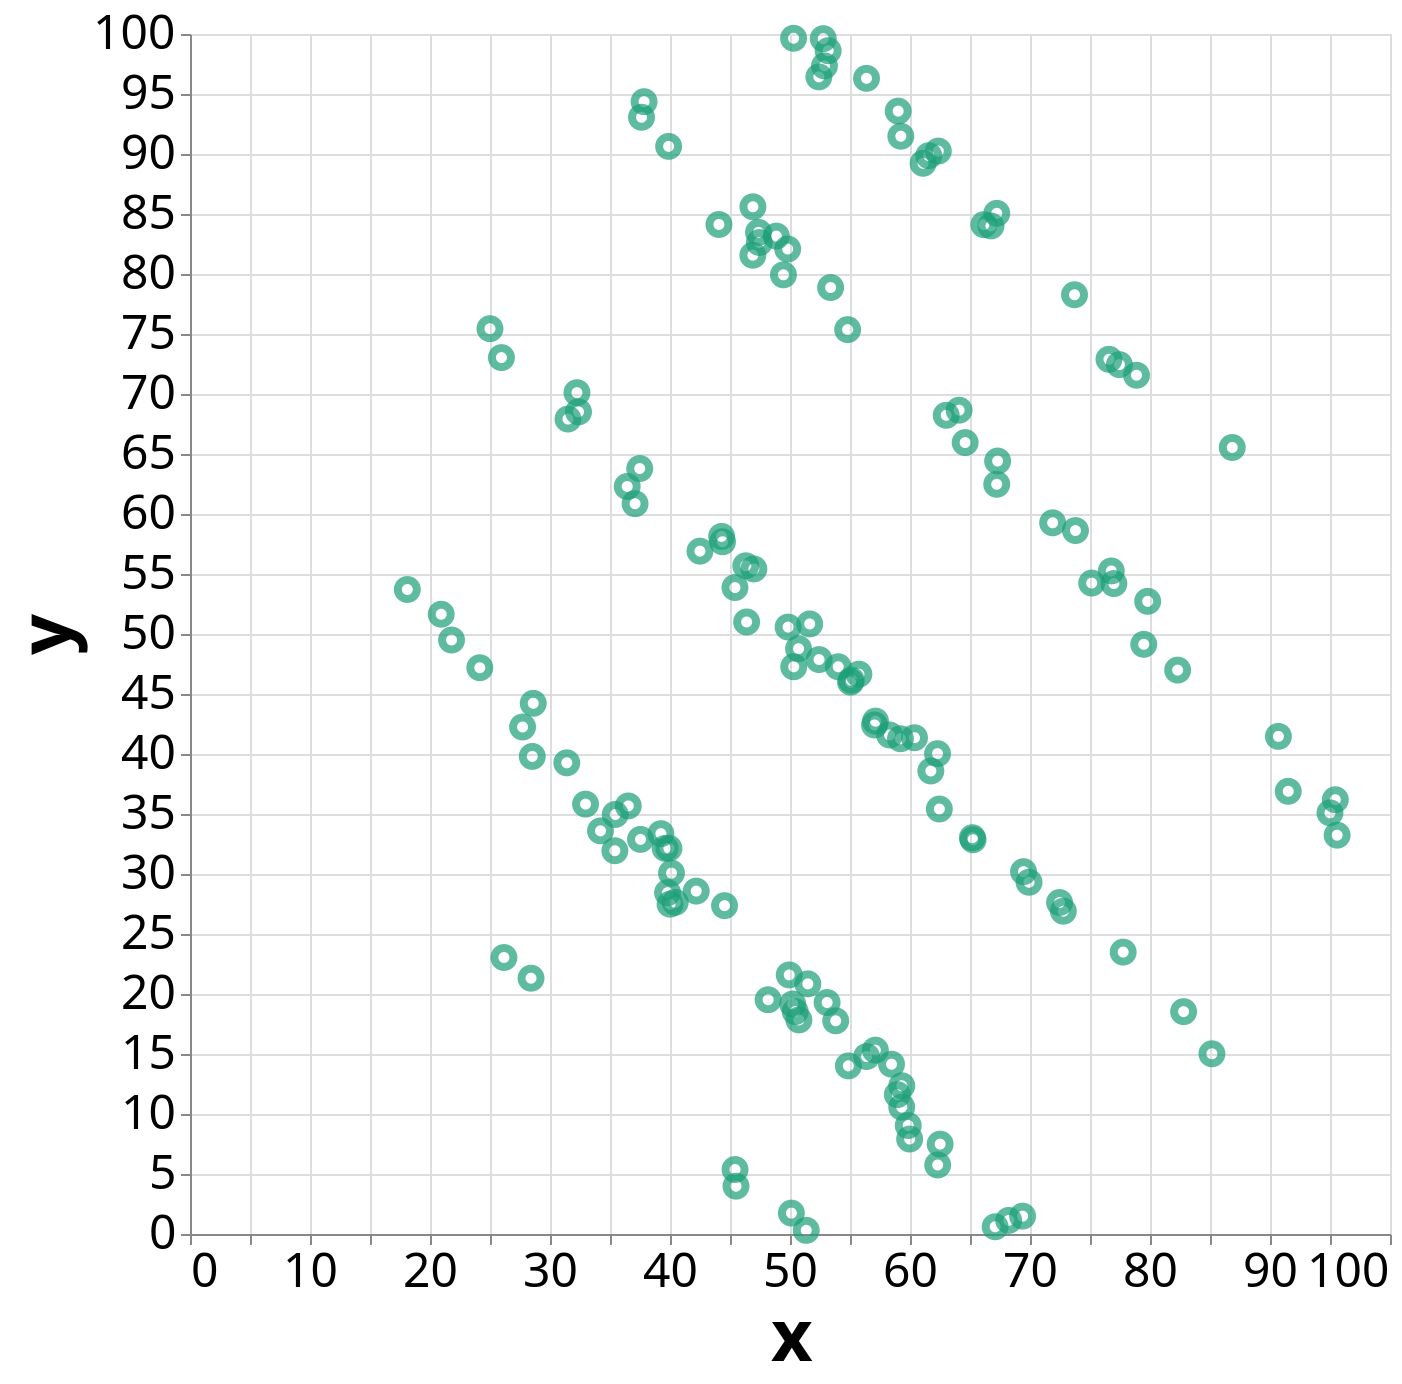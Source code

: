 {
  "config": {
    "view": {
      "width": 400,
      "height": 300
    },
    "mark": {
      "tooltip": null
    },
    "axis": {
      "labelFontSize": 24,
      "titleFontSize": 36
    }
  },
  "data": {
    "name": "data-6a92cd99651782c4fa38a7408b120d01"
  },
  "mark": {
    "type": "point",
    "color": "#1b9e77"
  },
  "encoding": {
    "size": {
      "value": 90
    },
    "strokeWidth": {
      "value": 4
    },
    "x": {
      "type": "quantitative",
      "field": "x"
    },
    "y": {
      "type": "quantitative",
      "field": "y"
    }
  },
  "height": 600,
  "width": 600,
  "$schema": "https://vega.github.io/schema/vega-lite/v5.json",
  "datasets": {
    "data-6a92cd99651782c4fa38a7408b120d01": [
      {
        "dataset": "slant_down",
        "x": 52.872021490200005,
        "y": 97.3432226575
      },
      {
        "dataset": "slant_down",
        "x": 59.014144494499995,
        "y": 93.5748748733
      },
      {
        "dataset": "slant_down",
        "x": 56.37510903890001,
        "y": 96.30514763
      },
      {
        "dataset": "slant_down",
        "x": 37.8391996844,
        "y": 94.359443503
      },
      {
        "dataset": "slant_down",
        "x": 39.8853734176,
        "y": 90.6346620817
      },
      {
        "dataset": "slant_down",
        "x": 44.0774051326,
        "y": 84.1258533023
      },
      {
        "dataset": "slant_down",
        "x": 31.497025488800002,
        "y": 67.9125621568
      },
      {
        "dataset": "slant_down",
        "x": 25.9525965456,
        "y": 73.0331803541
      },
      {
        "dataset": "slant_down",
        "x": 36.4347239148,
        "y": 62.294045463900005
      },
      {
        "dataset": "slant_down",
        "x": 24.997482691,
        "y": 75.44156166260001
      },
      {
        "dataset": "slant_down",
        "x": 32.2462751352,
        "y": 70.1105868383
      },
      {
        "dataset": "slant_down",
        "x": 18.1094722949,
        "y": 53.7081103324
      },
      {
        "dataset": "slant_down",
        "x": 21.7960992263,
        "y": 49.499529524799996
      },
      {
        "dataset": "slant_down",
        "x": 24.150491069,
        "y": 47.1885335266
      },
      {
        "dataset": "slant_down",
        "x": 28.6031956015,
        "y": 44.2237227
      },
      {
        "dataset": "slant_down",
        "x": 20.9319996761,
        "y": 51.6462354868
      },
      {
        "dataset": "slant_down",
        "x": 35.4355325251,
        "y": 34.9610381566
      },
      {
        "dataset": "slant_down",
        "x": 44.377382823599994,
        "y": 57.6847369215
      },
      {
        "dataset": "slant_down",
        "x": 46.313692406,
        "y": 55.6855917703
      },
      {
        "dataset": "slant_down",
        "x": 46.38607392310001,
        "y": 51.002164538100004
      },
      {
        "dataset": "slant_down",
        "x": 42.4954400876,
        "y": 56.9036815315
      },
      {
        "dataset": "slant_down",
        "x": 44.3005150328,
        "y": 58.1329592781
      },
      {
        "dataset": "slant_down",
        "x": 46.9882833458,
        "y": 55.4206367313
      },
      {
        "dataset": "slant_down",
        "x": 52.4215231623,
        "y": 47.867005488000004
      },
      {
        "dataset": "slant_down",
        "x": 64.09099818899999,
        "y": 68.6509850107
      },
      {
        "dataset": "slant_down",
        "x": 63.0168717563,
        "y": 68.2252589114
      },
      {
        "dataset": "slant_down",
        "x": 67.30257792260001,
        "y": 64.41346271729999
      },
      {
        "dataset": "slant_down",
        "x": 67.2259568904,
        "y": 62.476410530100004
      },
      {
        "dataset": "slant_down",
        "x": 50.309988715,
        "y": 47.2678818553
      },
      {
        "dataset": "slant_down",
        "x": 45.412638924899994,
        "y": 53.8707976895
      },
      {
        "dataset": "slant_down",
        "x": 54.0206071815,
        "y": 47.2698972057
      },
      {
        "dataset": "slant_down",
        "x": 49.8420222483,
        "y": 50.576552293599995
      },
      {
        "dataset": "slant_down",
        "x": 50.7132995657,
        "y": 48.7722867825
      },
      {
        "dataset": "slant_down",
        "x": 55.0455549106,
        "y": 45.9862727459
      },
      {
        "dataset": "slant_down",
        "x": 37.5437012597,
        "y": 32.8840244657
      },
      {
        "dataset": "slant_down",
        "x": 39.795897806599996,
        "y": 28.443219115599998
      },
      {
        "dataset": "slant_down",
        "x": 28.5233910215,
        "y": 39.7966662481
      },
      {
        "dataset": "slant_down",
        "x": 31.399646001199997,
        "y": 39.265263222899996
      },
      {
        "dataset": "slant_down",
        "x": 39.2415652162,
        "y": 33.3614166846
      },
      {
        "dataset": "slant_down",
        "x": 27.7140565712,
        "y": 42.2500516253
      },
      {
        "dataset": "slant_down",
        "x": 32.960703521300005,
        "y": 35.823111290300005
      },
      {
        "dataset": "slant_down",
        "x": 35.4047362397,
        "y": 31.9391621952
      },
      {
        "dataset": "slant_down",
        "x": 51.6422264225,
        "y": 50.8383406788
      },
      {
        "dataset": "slant_down",
        "x": 34.207620843,
        "y": 33.5938054385
      },
      {
        "dataset": "slant_down",
        "x": 36.5234892198,
        "y": 35.6710483891
      },
      {
        "dataset": "slant_down",
        "x": 28.4192021281,
        "y": 21.3157482481
      },
      {
        "dataset": "slant_down",
        "x": 26.1604969417,
        "y": 23.0422314726
      },
      {
        "dataset": "slant_down",
        "x": 40.435327396999995,
        "y": 27.640071142100002
      },
      {
        "dataset": "slant_down",
        "x": 44.544955314,
        "y": 27.362242622100002
      },
      {
        "dataset": "slant_down",
        "x": 40.1237272008,
        "y": 30.0731619402
      },
      {
        "dataset": "slant_down",
        "x": 42.1848064503,
        "y": 28.5736747331
      },
      {
        "dataset": "slant_down",
        "x": 40.002659289200004,
        "y": 27.4875100027
      },
      {
        "dataset": "slant_down",
        "x": 57.1252310509,
        "y": 42.7390191388
      },
      {
        "dataset": "slant_down",
        "x": 60.375744968,
        "y": 41.3564579961
      },
      {
        "dataset": "slant_down",
        "x": 55.105896125200005,
        "y": 46.1490510561
      },
      {
        "dataset": "slant_down",
        "x": 61.7372710245,
        "y": 38.5848440052
      },
      {
        "dataset": "slant_down",
        "x": 55.741244324600004,
        "y": 46.6535769763
      },
      {
        "dataset": "slant_down",
        "x": 58.2964084158,
        "y": 41.5831977346
      },
      {
        "dataset": "slant_down",
        "x": 57.0425482213,
        "y": 42.418757739
      },
      {
        "dataset": "slant_down",
        "x": 76.77561120729999,
        "y": 55.254598700900004
      },
      {
        "dataset": "slant_down",
        "x": 71.8870772602,
        "y": 59.2669926152
      },
      {
        "dataset": "slant_down",
        "x": 73.7883730663,
        "y": 58.6208121164
      },
      {
        "dataset": "slant_down",
        "x": 75.1396847343,
        "y": 54.2445521781
      },
      {
        "dataset": "slant_down",
        "x": 64.5963189058,
        "y": 65.952512925
      },
      {
        "dataset": "slant_down",
        "x": 46.9095386323,
        "y": 85.6022611586
      },
      {
        "dataset": "slant_down",
        "x": 46.905103199399996,
        "y": 81.5656424136
      },
      {
        "dataset": "slant_down",
        "x": 49.8069877356,
        "y": 82.085025592
      },
      {
        "dataset": "slant_down",
        "x": 48.8632418189,
        "y": 83.1583574877
      },
      {
        "dataset": "slant_down",
        "x": 66.7481899024,
        "y": 84.00483416770001
      },
      {
        "dataset": "slant_down",
        "x": 62.3597662841,
        "y": 90.24365991959999
      },
      {
        "dataset": "slant_down",
        "x": 47.3748964954,
        "y": 83.47155551819999
      },
      {
        "dataset": "slant_down",
        "x": 47.4464667165,
        "y": 82.622124014
      },
      {
        "dataset": "slant_down",
        "x": 53.385280634,
        "y": 78.8711362558
      },
      {
        "dataset": "slant_down",
        "x": 49.4527077733,
        "y": 79.9306028004
      },
      {
        "dataset": "slant_down",
        "x": 54.802682536300004,
        "y": 75.36398498930001
      },
      {
        "dataset": "slant_down",
        "x": 37.088245133899996,
        "y": 60.857227495
      },
      {
        "dataset": "slant_down",
        "x": 32.3759619238,
        "y": 68.5108204552
      },
      {
        "dataset": "slant_down",
        "x": 37.4770138847,
        "y": 63.7886855744
      },
      {
        "dataset": "slant_down",
        "x": 52.4066488967,
        "y": 96.4254150057
      },
      {
        "dataset": "slant_down",
        "x": 50.2970432655,
        "y": 99.64417917360001
      },
      {
        "dataset": "slant_down",
        "x": 61.5633243835,
        "y": 89.86413886049999
      },
      {
        "dataset": "slant_down",
        "x": 61.086560391899994,
        "y": 89.2243556475
      },
      {
        "dataset": "slant_down",
        "x": 59.2364904011,
        "y": 91.4811005766
      },
      {
        "dataset": "slant_down",
        "x": 66.1540050863,
        "y": 84.1119370252
      },
      {
        "dataset": "slant_down",
        "x": 67.2313347767,
        "y": 85.055640808
      },
      {
        "dataset": "slant_down",
        "x": 73.7099068702,
        "y": 78.27061089760001
      },
      {
        "dataset": "slant_down",
        "x": 76.5804513576,
        "y": 72.8915336827
      },
      {
        "dataset": "slant_down",
        "x": 78.8765811639,
        "y": 71.5625276804
      },
      {
        "dataset": "slant_down",
        "x": 77.4490021363,
        "y": 72.4473094857
      },
      {
        "dataset": "slant_down",
        "x": 86.85370734760001,
        "y": 65.54332401939999
      },
      {
        "dataset": "slant_down",
        "x": 79.806531301,
        "y": 52.7231797883
      },
      {
        "dataset": "slant_down",
        "x": 76.9882734745,
        "y": 54.2027848022
      },
      {
        "dataset": "slant_down",
        "x": 79.4793575017,
        "y": 49.1410154455
      },
      {
        "dataset": "slant_down",
        "x": 82.3041595613,
        "y": 46.990903621499996
      },
      {
        "dataset": "slant_down",
        "x": 90.70069124700001,
        "y": 41.4667030063
      },
      {
        "dataset": "slant_down",
        "x": 95.44348780770001,
        "y": 36.1897016148
      },
      {
        "dataset": "slant_down",
        "x": 94.99748804709999,
        "y": 35.0953011066
      },
      {
        "dataset": "slant_down",
        "x": 91.517847246,
        "y": 36.8902631263
      },
      {
        "dataset": "slant_down",
        "x": 62.292642190100004,
        "y": 40.0295333141
      },
      {
        "dataset": "slant_down",
        "x": 59.20347560729999,
        "y": 41.2706776667
      },
      {
        "dataset": "slant_down",
        "x": 65.2563927704,
        "y": 32.8541041237
      },
      {
        "dataset": "slant_down",
        "x": 62.4447424979,
        "y": 35.4149992261
      },
      {
        "dataset": "slant_down",
        "x": 72.4624062907,
        "y": 27.6242638254
      },
      {
        "dataset": "slant_down",
        "x": 69.91942625520001,
        "y": 29.3110927191
      },
      {
        "dataset": "slant_down",
        "x": 77.7628590782,
        "y": 23.4913735562
      },
      {
        "dataset": "slant_down",
        "x": 72.7784101997,
        "y": 26.9005353695
      },
      {
        "dataset": "slant_down",
        "x": 65.198316667,
        "y": 33.0271717859
      },
      {
        "dataset": "slant_down",
        "x": 69.45985889159999,
        "y": 30.197031505300004
      },
      {
        "dataset": "slant_down",
        "x": 59.3150555205,
        "y": 12.354313666600001
      },
      {
        "dataset": "slant_down",
        "x": 51.487713355,
        "y": 20.8436106875
      },
      {
        "dataset": "slant_down",
        "x": 57.1124475509,
        "y": 15.3217851726
      },
      {
        "dataset": "slant_down",
        "x": 50.224417815699994,
        "y": 19.1709698793
      },
      {
        "dataset": "slant_down",
        "x": 50.4338611907,
        "y": 18.534870851500003
      },
      {
        "dataset": "slant_down",
        "x": 56.3803054046,
        "y": 14.7884597101
      },
      {
        "dataset": "slant_down",
        "x": 54.8635045999,
        "y": 14.009611915
      },
      {
        "dataset": "slant_down",
        "x": 45.499857649300004,
        "y": 3.9854262928699993
      },
      {
        "dataset": "slant_down",
        "x": 49.93674530569999,
        "y": 21.5900969196
      },
      {
        "dataset": "slant_down",
        "x": 53.8098729164,
        "y": 17.7664144512
      },
      {
        "dataset": "slant_down",
        "x": 59.8526782804,
        "y": 9.03994992133
      },
      {
        "dataset": "slant_down",
        "x": 48.1756567942,
        "y": 19.5212153543
      },
      {
        "dataset": "slant_down",
        "x": 50.7417190667,
        "y": 17.8384056087
      },
      {
        "dataset": "slant_down",
        "x": 58.4597612975,
        "y": 14.1486628546
      },
      {
        "dataset": "slant_down",
        "x": 50.114597519300006,
        "y": 1.74146171252
      },
      {
        "dataset": "slant_down",
        "x": 45.4203820755,
        "y": 5.372408995419999
      },
      {
        "dataset": "slant_down",
        "x": 51.3532681954,
        "y": 0.30387242055
      },
      {
        "dataset": "slant_down",
        "x": 53.091704424,
        "y": 19.2900304453
      },
      {
        "dataset": "slant_down",
        "x": 58.94316654439999,
        "y": 11.6128777918
      },
      {
        "dataset": "slant_down",
        "x": 59.310990421899994,
        "y": 10.5721363739
      },
      {
        "dataset": "slant_down",
        "x": 68.2221986595,
        "y": 1.1338803658399998
      },
      {
        "dataset": "slant_down",
        "x": 62.511771986199996,
        "y": 7.491232482789999
      },
      {
        "dataset": "slant_down",
        "x": 69.3800563617,
        "y": 1.48813233299
      },
      {
        "dataset": "slant_down",
        "x": 82.8002478704,
        "y": 18.5293762368
      },
      {
        "dataset": "slant_down",
        "x": 85.1603321777,
        "y": 15.0183695439
      },
      {
        "dataset": "slant_down",
        "x": 67.095847697,
        "y": 0.6014909419650001
      },
      {
        "dataset": "slant_down",
        "x": 62.307750573,
        "y": 5.749974719450001
      },
      {
        "dataset": "slant_down",
        "x": 59.970415045799996,
        "y": 7.9133104735
      },
      {
        "dataset": "slant_down",
        "x": 39.911635173899995,
        "y": 32.144022614499995
      },
      {
        "dataset": "slant_down",
        "x": 39.5965009783,
        "y": 32.1361317349
      },
      {
        "dataset": "slant_down",
        "x": 95.59341639649999,
        "y": 33.2341293953
      },
      {
        "dataset": "slant_down",
        "x": 52.772288113,
        "y": 99.6134716833
      },
      {
        "dataset": "slant_down",
        "x": 53.1786144535,
        "y": 98.6038611855
      },
      {
        "dataset": "slant_down",
        "x": 37.6270534612,
        "y": 93.060672952
      }
    ]
  }
}